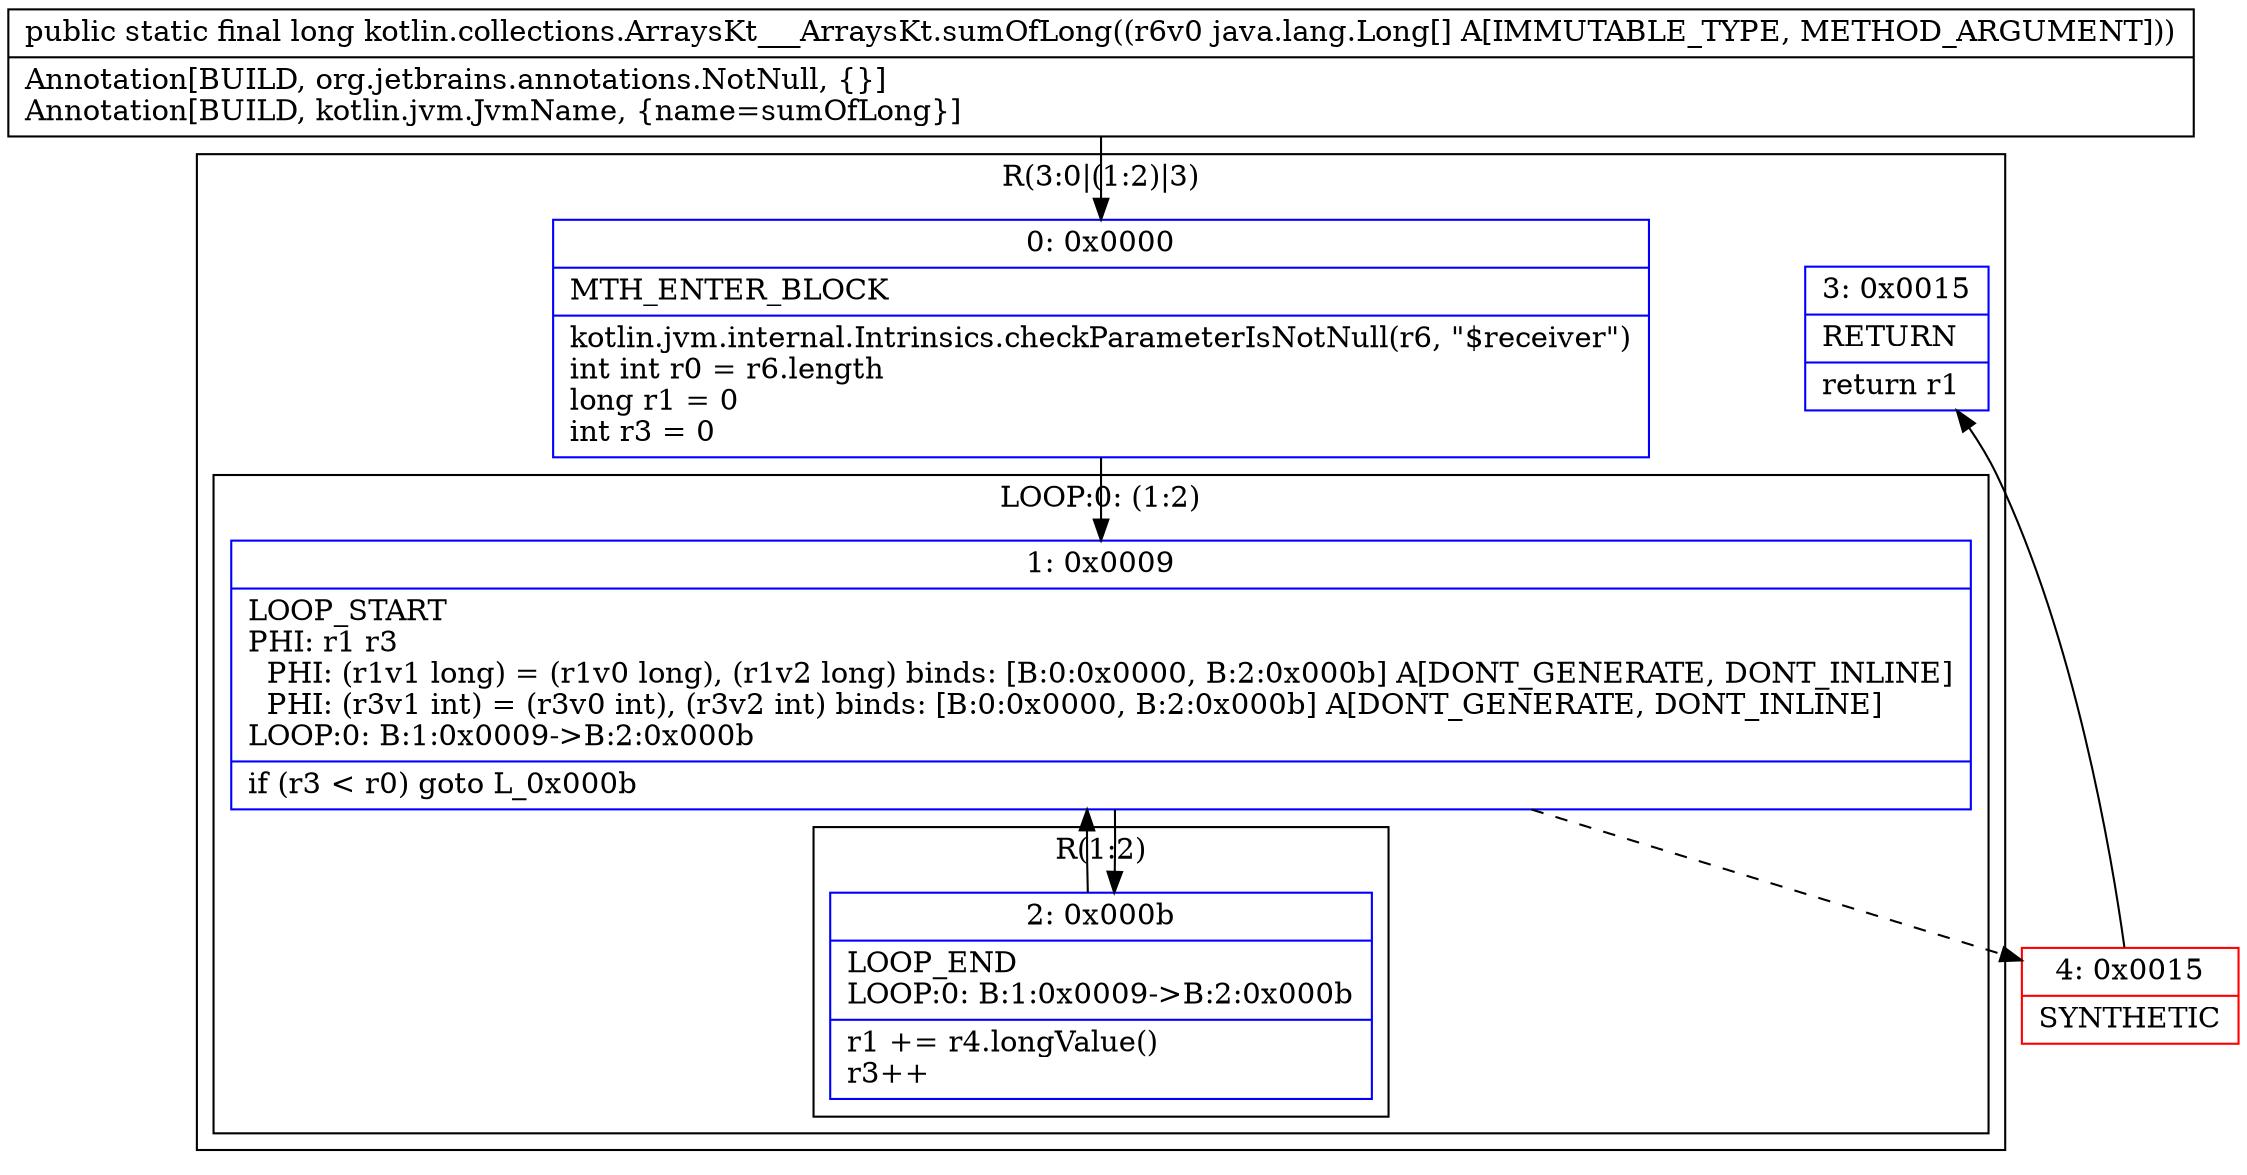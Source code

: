 digraph "CFG forkotlin.collections.ArraysKt___ArraysKt.sumOfLong([Ljava\/lang\/Long;)J" {
subgraph cluster_Region_441842728 {
label = "R(3:0|(1:2)|3)";
node [shape=record,color=blue];
Node_0 [shape=record,label="{0\:\ 0x0000|MTH_ENTER_BLOCK\l|kotlin.jvm.internal.Intrinsics.checkParameterIsNotNull(r6, \"$receiver\")\lint int r0 = r6.length\llong r1 = 0\lint r3 = 0\l}"];
subgraph cluster_LoopRegion_1797195053 {
label = "LOOP:0: (1:2)";
node [shape=record,color=blue];
Node_1 [shape=record,label="{1\:\ 0x0009|LOOP_START\lPHI: r1 r3 \l  PHI: (r1v1 long) = (r1v0 long), (r1v2 long) binds: [B:0:0x0000, B:2:0x000b] A[DONT_GENERATE, DONT_INLINE]\l  PHI: (r3v1 int) = (r3v0 int), (r3v2 int) binds: [B:0:0x0000, B:2:0x000b] A[DONT_GENERATE, DONT_INLINE]\lLOOP:0: B:1:0x0009\-\>B:2:0x000b\l|if (r3 \< r0) goto L_0x000b\l}"];
subgraph cluster_Region_86819424 {
label = "R(1:2)";
node [shape=record,color=blue];
Node_2 [shape=record,label="{2\:\ 0x000b|LOOP_END\lLOOP:0: B:1:0x0009\-\>B:2:0x000b\l|r1 += r4.longValue()\lr3++\l}"];
}
}
Node_3 [shape=record,label="{3\:\ 0x0015|RETURN\l|return r1\l}"];
}
Node_4 [shape=record,color=red,label="{4\:\ 0x0015|SYNTHETIC\l}"];
MethodNode[shape=record,label="{public static final long kotlin.collections.ArraysKt___ArraysKt.sumOfLong((r6v0 java.lang.Long[] A[IMMUTABLE_TYPE, METHOD_ARGUMENT]))  | Annotation[BUILD, org.jetbrains.annotations.NotNull, \{\}]\lAnnotation[BUILD, kotlin.jvm.JvmName, \{name=sumOfLong\}]\l}"];
MethodNode -> Node_0;
Node_0 -> Node_1;
Node_1 -> Node_2;
Node_1 -> Node_4[style=dashed];
Node_2 -> Node_1;
Node_4 -> Node_3;
}

